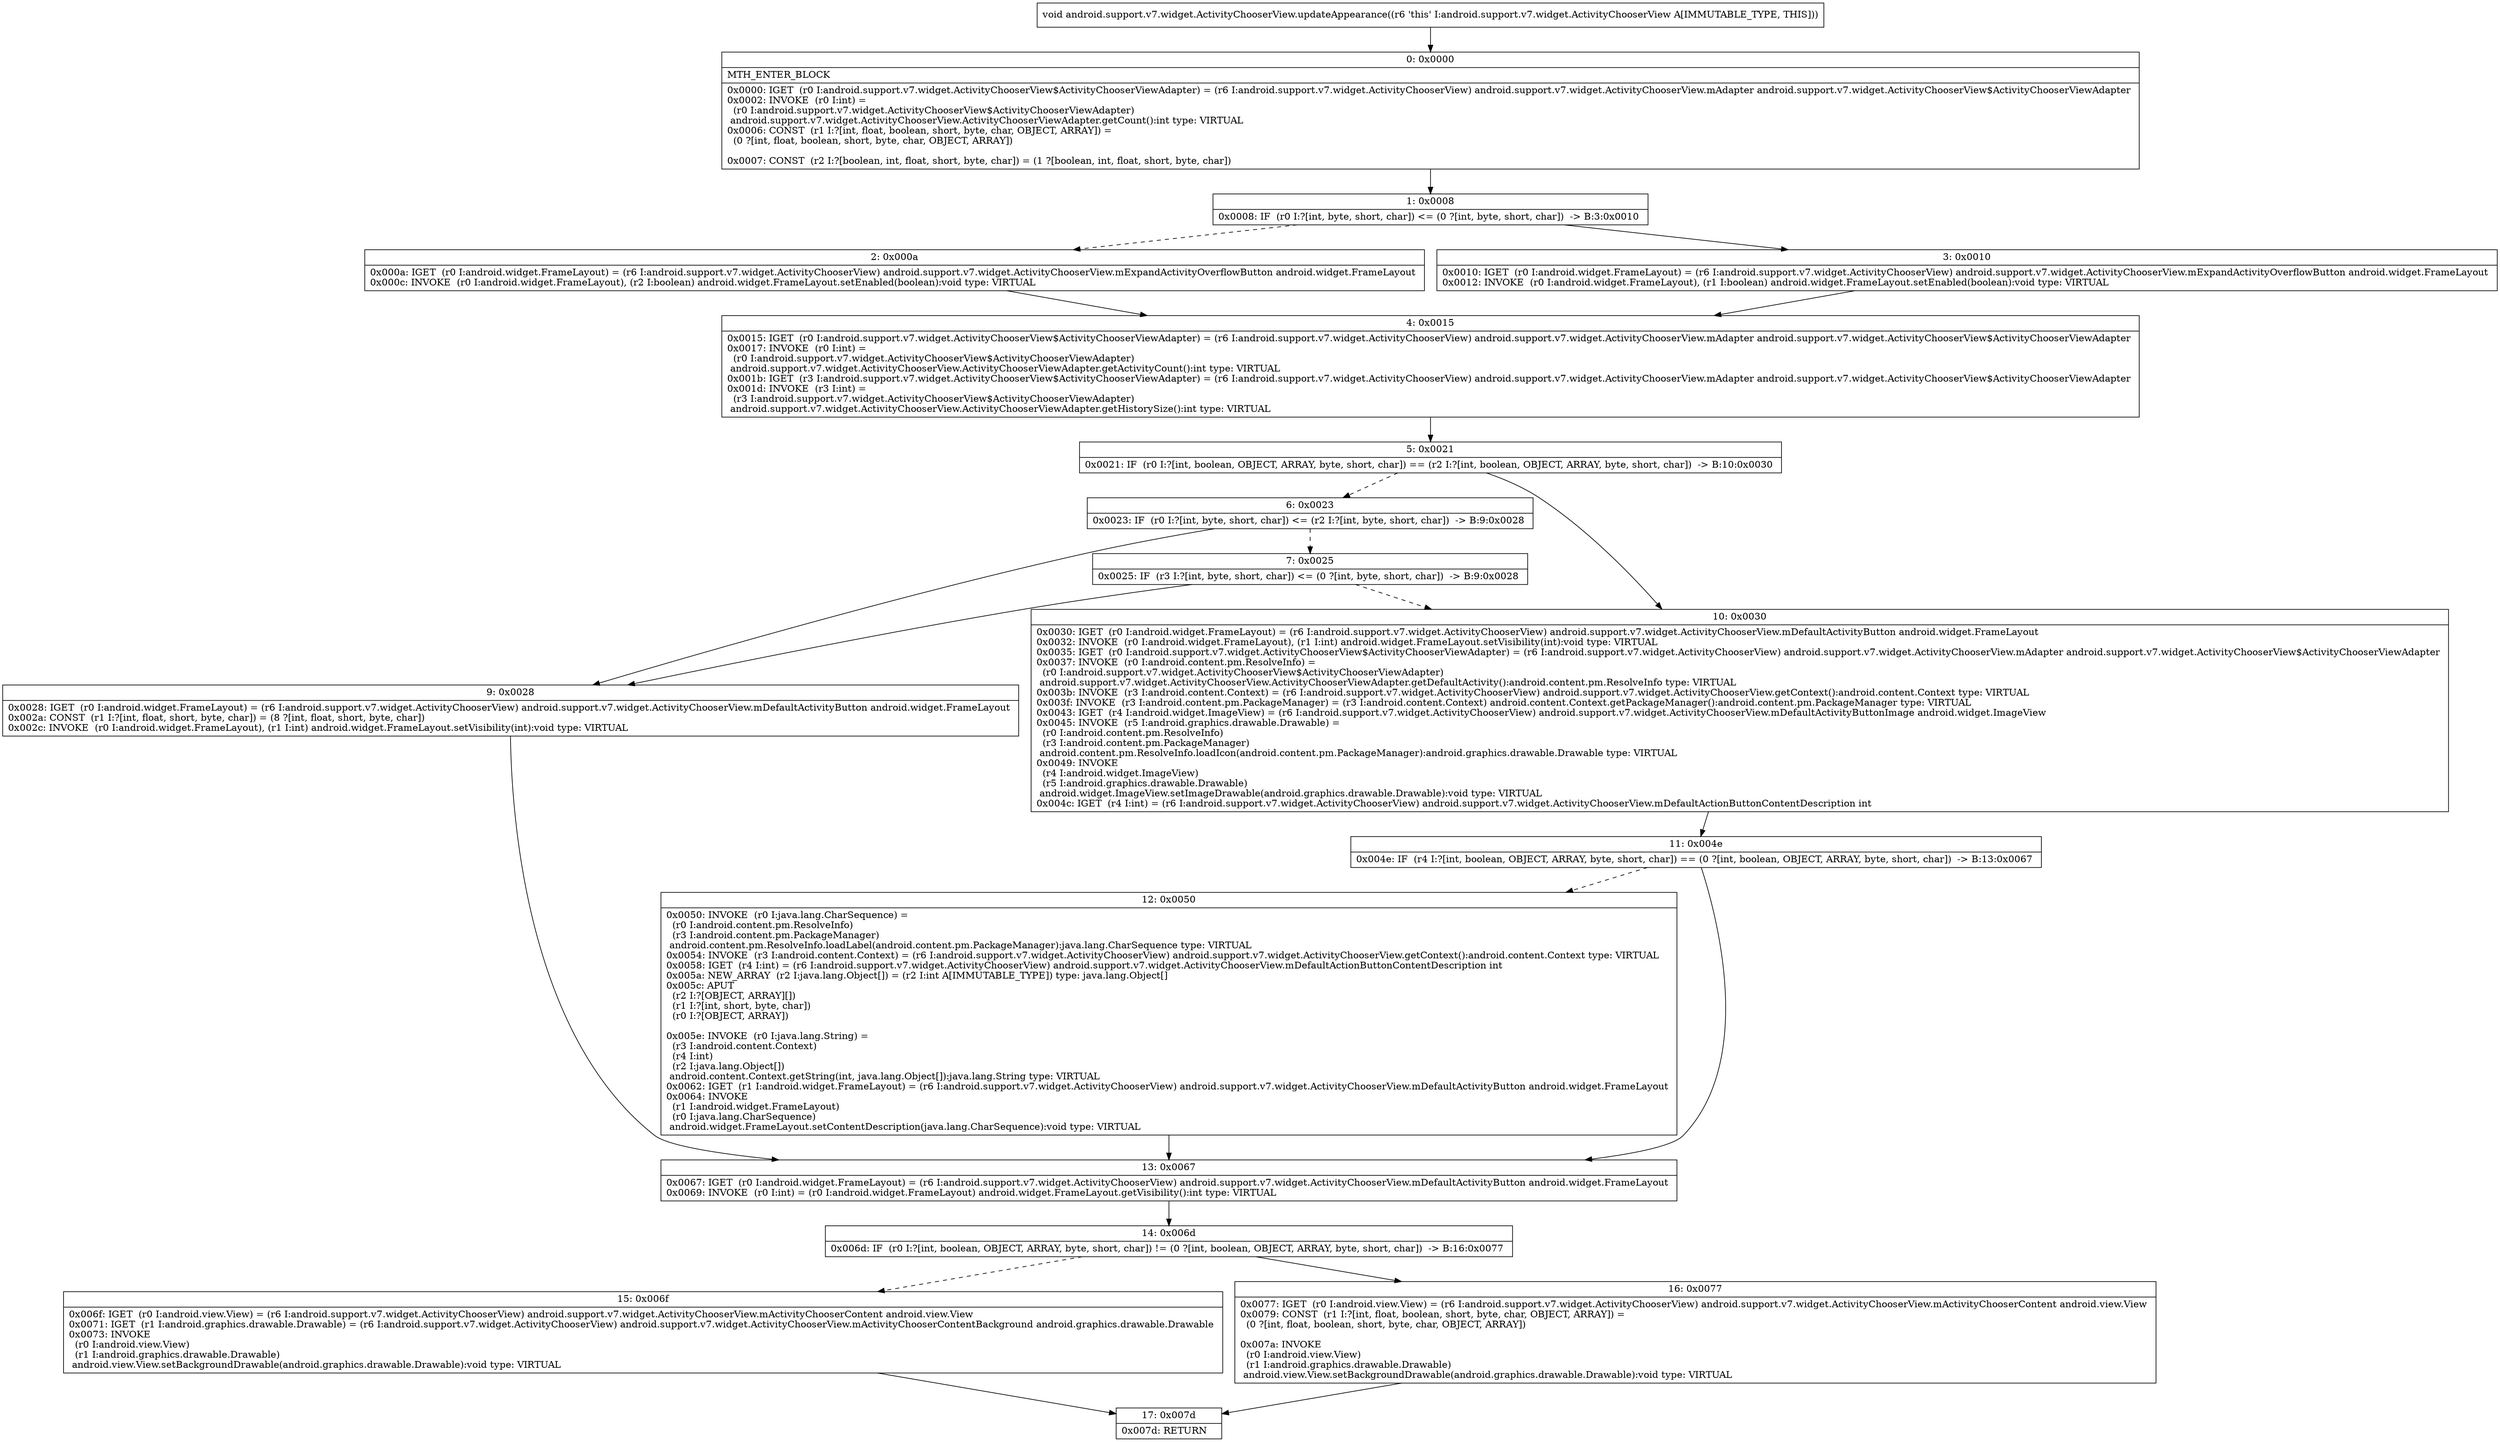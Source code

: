 digraph "CFG forandroid.support.v7.widget.ActivityChooserView.updateAppearance()V" {
Node_0 [shape=record,label="{0\:\ 0x0000|MTH_ENTER_BLOCK\l|0x0000: IGET  (r0 I:android.support.v7.widget.ActivityChooserView$ActivityChooserViewAdapter) = (r6 I:android.support.v7.widget.ActivityChooserView) android.support.v7.widget.ActivityChooserView.mAdapter android.support.v7.widget.ActivityChooserView$ActivityChooserViewAdapter \l0x0002: INVOKE  (r0 I:int) = \l  (r0 I:android.support.v7.widget.ActivityChooserView$ActivityChooserViewAdapter)\l android.support.v7.widget.ActivityChooserView.ActivityChooserViewAdapter.getCount():int type: VIRTUAL \l0x0006: CONST  (r1 I:?[int, float, boolean, short, byte, char, OBJECT, ARRAY]) = \l  (0 ?[int, float, boolean, short, byte, char, OBJECT, ARRAY])\l \l0x0007: CONST  (r2 I:?[boolean, int, float, short, byte, char]) = (1 ?[boolean, int, float, short, byte, char]) \l}"];
Node_1 [shape=record,label="{1\:\ 0x0008|0x0008: IF  (r0 I:?[int, byte, short, char]) \<= (0 ?[int, byte, short, char])  \-\> B:3:0x0010 \l}"];
Node_2 [shape=record,label="{2\:\ 0x000a|0x000a: IGET  (r0 I:android.widget.FrameLayout) = (r6 I:android.support.v7.widget.ActivityChooserView) android.support.v7.widget.ActivityChooserView.mExpandActivityOverflowButton android.widget.FrameLayout \l0x000c: INVOKE  (r0 I:android.widget.FrameLayout), (r2 I:boolean) android.widget.FrameLayout.setEnabled(boolean):void type: VIRTUAL \l}"];
Node_3 [shape=record,label="{3\:\ 0x0010|0x0010: IGET  (r0 I:android.widget.FrameLayout) = (r6 I:android.support.v7.widget.ActivityChooserView) android.support.v7.widget.ActivityChooserView.mExpandActivityOverflowButton android.widget.FrameLayout \l0x0012: INVOKE  (r0 I:android.widget.FrameLayout), (r1 I:boolean) android.widget.FrameLayout.setEnabled(boolean):void type: VIRTUAL \l}"];
Node_4 [shape=record,label="{4\:\ 0x0015|0x0015: IGET  (r0 I:android.support.v7.widget.ActivityChooserView$ActivityChooserViewAdapter) = (r6 I:android.support.v7.widget.ActivityChooserView) android.support.v7.widget.ActivityChooserView.mAdapter android.support.v7.widget.ActivityChooserView$ActivityChooserViewAdapter \l0x0017: INVOKE  (r0 I:int) = \l  (r0 I:android.support.v7.widget.ActivityChooserView$ActivityChooserViewAdapter)\l android.support.v7.widget.ActivityChooserView.ActivityChooserViewAdapter.getActivityCount():int type: VIRTUAL \l0x001b: IGET  (r3 I:android.support.v7.widget.ActivityChooserView$ActivityChooserViewAdapter) = (r6 I:android.support.v7.widget.ActivityChooserView) android.support.v7.widget.ActivityChooserView.mAdapter android.support.v7.widget.ActivityChooserView$ActivityChooserViewAdapter \l0x001d: INVOKE  (r3 I:int) = \l  (r3 I:android.support.v7.widget.ActivityChooserView$ActivityChooserViewAdapter)\l android.support.v7.widget.ActivityChooserView.ActivityChooserViewAdapter.getHistorySize():int type: VIRTUAL \l}"];
Node_5 [shape=record,label="{5\:\ 0x0021|0x0021: IF  (r0 I:?[int, boolean, OBJECT, ARRAY, byte, short, char]) == (r2 I:?[int, boolean, OBJECT, ARRAY, byte, short, char])  \-\> B:10:0x0030 \l}"];
Node_6 [shape=record,label="{6\:\ 0x0023|0x0023: IF  (r0 I:?[int, byte, short, char]) \<= (r2 I:?[int, byte, short, char])  \-\> B:9:0x0028 \l}"];
Node_7 [shape=record,label="{7\:\ 0x0025|0x0025: IF  (r3 I:?[int, byte, short, char]) \<= (0 ?[int, byte, short, char])  \-\> B:9:0x0028 \l}"];
Node_9 [shape=record,label="{9\:\ 0x0028|0x0028: IGET  (r0 I:android.widget.FrameLayout) = (r6 I:android.support.v7.widget.ActivityChooserView) android.support.v7.widget.ActivityChooserView.mDefaultActivityButton android.widget.FrameLayout \l0x002a: CONST  (r1 I:?[int, float, short, byte, char]) = (8 ?[int, float, short, byte, char]) \l0x002c: INVOKE  (r0 I:android.widget.FrameLayout), (r1 I:int) android.widget.FrameLayout.setVisibility(int):void type: VIRTUAL \l}"];
Node_10 [shape=record,label="{10\:\ 0x0030|0x0030: IGET  (r0 I:android.widget.FrameLayout) = (r6 I:android.support.v7.widget.ActivityChooserView) android.support.v7.widget.ActivityChooserView.mDefaultActivityButton android.widget.FrameLayout \l0x0032: INVOKE  (r0 I:android.widget.FrameLayout), (r1 I:int) android.widget.FrameLayout.setVisibility(int):void type: VIRTUAL \l0x0035: IGET  (r0 I:android.support.v7.widget.ActivityChooserView$ActivityChooserViewAdapter) = (r6 I:android.support.v7.widget.ActivityChooserView) android.support.v7.widget.ActivityChooserView.mAdapter android.support.v7.widget.ActivityChooserView$ActivityChooserViewAdapter \l0x0037: INVOKE  (r0 I:android.content.pm.ResolveInfo) = \l  (r0 I:android.support.v7.widget.ActivityChooserView$ActivityChooserViewAdapter)\l android.support.v7.widget.ActivityChooserView.ActivityChooserViewAdapter.getDefaultActivity():android.content.pm.ResolveInfo type: VIRTUAL \l0x003b: INVOKE  (r3 I:android.content.Context) = (r6 I:android.support.v7.widget.ActivityChooserView) android.support.v7.widget.ActivityChooserView.getContext():android.content.Context type: VIRTUAL \l0x003f: INVOKE  (r3 I:android.content.pm.PackageManager) = (r3 I:android.content.Context) android.content.Context.getPackageManager():android.content.pm.PackageManager type: VIRTUAL \l0x0043: IGET  (r4 I:android.widget.ImageView) = (r6 I:android.support.v7.widget.ActivityChooserView) android.support.v7.widget.ActivityChooserView.mDefaultActivityButtonImage android.widget.ImageView \l0x0045: INVOKE  (r5 I:android.graphics.drawable.Drawable) = \l  (r0 I:android.content.pm.ResolveInfo)\l  (r3 I:android.content.pm.PackageManager)\l android.content.pm.ResolveInfo.loadIcon(android.content.pm.PackageManager):android.graphics.drawable.Drawable type: VIRTUAL \l0x0049: INVOKE  \l  (r4 I:android.widget.ImageView)\l  (r5 I:android.graphics.drawable.Drawable)\l android.widget.ImageView.setImageDrawable(android.graphics.drawable.Drawable):void type: VIRTUAL \l0x004c: IGET  (r4 I:int) = (r6 I:android.support.v7.widget.ActivityChooserView) android.support.v7.widget.ActivityChooserView.mDefaultActionButtonContentDescription int \l}"];
Node_11 [shape=record,label="{11\:\ 0x004e|0x004e: IF  (r4 I:?[int, boolean, OBJECT, ARRAY, byte, short, char]) == (0 ?[int, boolean, OBJECT, ARRAY, byte, short, char])  \-\> B:13:0x0067 \l}"];
Node_12 [shape=record,label="{12\:\ 0x0050|0x0050: INVOKE  (r0 I:java.lang.CharSequence) = \l  (r0 I:android.content.pm.ResolveInfo)\l  (r3 I:android.content.pm.PackageManager)\l android.content.pm.ResolveInfo.loadLabel(android.content.pm.PackageManager):java.lang.CharSequence type: VIRTUAL \l0x0054: INVOKE  (r3 I:android.content.Context) = (r6 I:android.support.v7.widget.ActivityChooserView) android.support.v7.widget.ActivityChooserView.getContext():android.content.Context type: VIRTUAL \l0x0058: IGET  (r4 I:int) = (r6 I:android.support.v7.widget.ActivityChooserView) android.support.v7.widget.ActivityChooserView.mDefaultActionButtonContentDescription int \l0x005a: NEW_ARRAY  (r2 I:java.lang.Object[]) = (r2 I:int A[IMMUTABLE_TYPE]) type: java.lang.Object[] \l0x005c: APUT  \l  (r2 I:?[OBJECT, ARRAY][])\l  (r1 I:?[int, short, byte, char])\l  (r0 I:?[OBJECT, ARRAY])\l \l0x005e: INVOKE  (r0 I:java.lang.String) = \l  (r3 I:android.content.Context)\l  (r4 I:int)\l  (r2 I:java.lang.Object[])\l android.content.Context.getString(int, java.lang.Object[]):java.lang.String type: VIRTUAL \l0x0062: IGET  (r1 I:android.widget.FrameLayout) = (r6 I:android.support.v7.widget.ActivityChooserView) android.support.v7.widget.ActivityChooserView.mDefaultActivityButton android.widget.FrameLayout \l0x0064: INVOKE  \l  (r1 I:android.widget.FrameLayout)\l  (r0 I:java.lang.CharSequence)\l android.widget.FrameLayout.setContentDescription(java.lang.CharSequence):void type: VIRTUAL \l}"];
Node_13 [shape=record,label="{13\:\ 0x0067|0x0067: IGET  (r0 I:android.widget.FrameLayout) = (r6 I:android.support.v7.widget.ActivityChooserView) android.support.v7.widget.ActivityChooserView.mDefaultActivityButton android.widget.FrameLayout \l0x0069: INVOKE  (r0 I:int) = (r0 I:android.widget.FrameLayout) android.widget.FrameLayout.getVisibility():int type: VIRTUAL \l}"];
Node_14 [shape=record,label="{14\:\ 0x006d|0x006d: IF  (r0 I:?[int, boolean, OBJECT, ARRAY, byte, short, char]) != (0 ?[int, boolean, OBJECT, ARRAY, byte, short, char])  \-\> B:16:0x0077 \l}"];
Node_15 [shape=record,label="{15\:\ 0x006f|0x006f: IGET  (r0 I:android.view.View) = (r6 I:android.support.v7.widget.ActivityChooserView) android.support.v7.widget.ActivityChooserView.mActivityChooserContent android.view.View \l0x0071: IGET  (r1 I:android.graphics.drawable.Drawable) = (r6 I:android.support.v7.widget.ActivityChooserView) android.support.v7.widget.ActivityChooserView.mActivityChooserContentBackground android.graphics.drawable.Drawable \l0x0073: INVOKE  \l  (r0 I:android.view.View)\l  (r1 I:android.graphics.drawable.Drawable)\l android.view.View.setBackgroundDrawable(android.graphics.drawable.Drawable):void type: VIRTUAL \l}"];
Node_16 [shape=record,label="{16\:\ 0x0077|0x0077: IGET  (r0 I:android.view.View) = (r6 I:android.support.v7.widget.ActivityChooserView) android.support.v7.widget.ActivityChooserView.mActivityChooserContent android.view.View \l0x0079: CONST  (r1 I:?[int, float, boolean, short, byte, char, OBJECT, ARRAY]) = \l  (0 ?[int, float, boolean, short, byte, char, OBJECT, ARRAY])\l \l0x007a: INVOKE  \l  (r0 I:android.view.View)\l  (r1 I:android.graphics.drawable.Drawable)\l android.view.View.setBackgroundDrawable(android.graphics.drawable.Drawable):void type: VIRTUAL \l}"];
Node_17 [shape=record,label="{17\:\ 0x007d|0x007d: RETURN   \l}"];
MethodNode[shape=record,label="{void android.support.v7.widget.ActivityChooserView.updateAppearance((r6 'this' I:android.support.v7.widget.ActivityChooserView A[IMMUTABLE_TYPE, THIS])) }"];
MethodNode -> Node_0;
Node_0 -> Node_1;
Node_1 -> Node_2[style=dashed];
Node_1 -> Node_3;
Node_2 -> Node_4;
Node_3 -> Node_4;
Node_4 -> Node_5;
Node_5 -> Node_6[style=dashed];
Node_5 -> Node_10;
Node_6 -> Node_7[style=dashed];
Node_6 -> Node_9;
Node_7 -> Node_9;
Node_7 -> Node_10[style=dashed];
Node_9 -> Node_13;
Node_10 -> Node_11;
Node_11 -> Node_12[style=dashed];
Node_11 -> Node_13;
Node_12 -> Node_13;
Node_13 -> Node_14;
Node_14 -> Node_15[style=dashed];
Node_14 -> Node_16;
Node_15 -> Node_17;
Node_16 -> Node_17;
}


